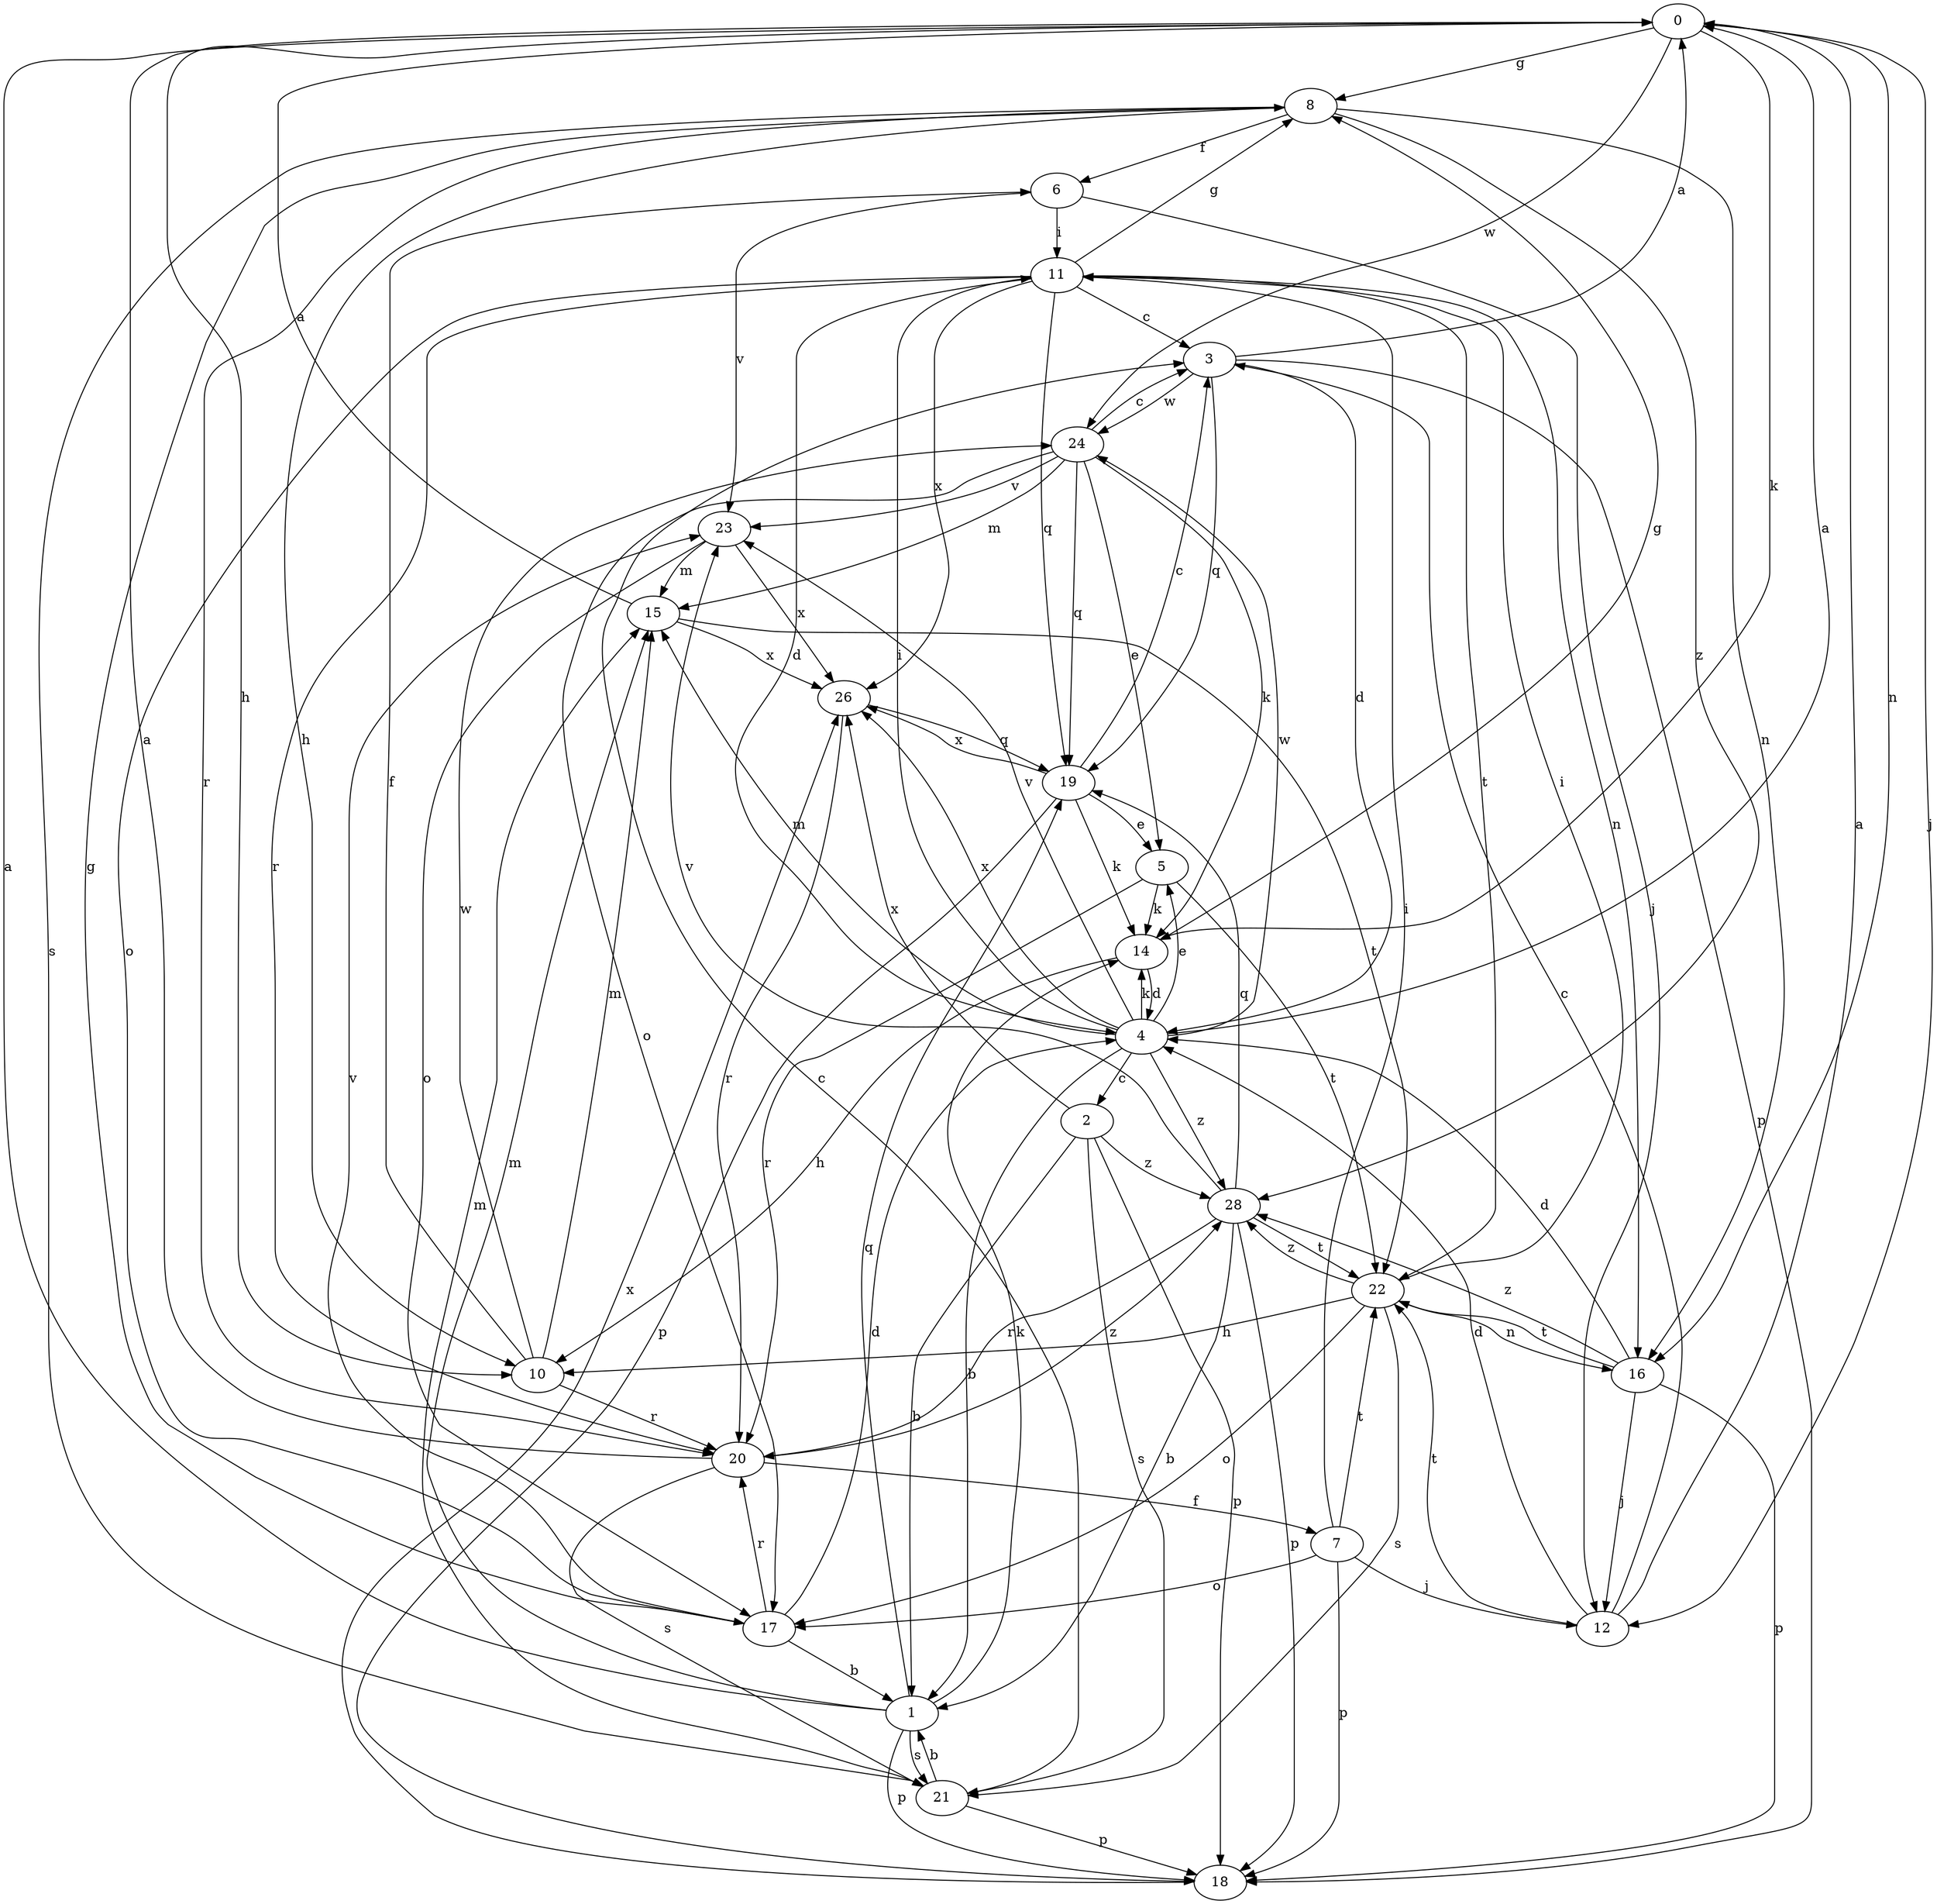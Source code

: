 strict digraph  {
0;
1;
2;
3;
4;
5;
6;
7;
8;
10;
11;
12;
14;
15;
16;
17;
18;
19;
20;
21;
22;
23;
24;
26;
28;
0 -> 8  [label=g];
0 -> 10  [label=h];
0 -> 12  [label=j];
0 -> 14  [label=k];
0 -> 16  [label=n];
0 -> 24  [label=w];
1 -> 0  [label=a];
1 -> 14  [label=k];
1 -> 15  [label=m];
1 -> 18  [label=p];
1 -> 19  [label=q];
1 -> 21  [label=s];
2 -> 1  [label=b];
2 -> 18  [label=p];
2 -> 21  [label=s];
2 -> 26  [label=x];
2 -> 28  [label=z];
3 -> 0  [label=a];
3 -> 4  [label=d];
3 -> 18  [label=p];
3 -> 19  [label=q];
3 -> 24  [label=w];
4 -> 0  [label=a];
4 -> 1  [label=b];
4 -> 2  [label=c];
4 -> 5  [label=e];
4 -> 11  [label=i];
4 -> 14  [label=k];
4 -> 15  [label=m];
4 -> 23  [label=v];
4 -> 24  [label=w];
4 -> 26  [label=x];
4 -> 28  [label=z];
5 -> 14  [label=k];
5 -> 20  [label=r];
5 -> 22  [label=t];
6 -> 11  [label=i];
6 -> 12  [label=j];
6 -> 23  [label=v];
7 -> 11  [label=i];
7 -> 12  [label=j];
7 -> 17  [label=o];
7 -> 18  [label=p];
7 -> 22  [label=t];
8 -> 6  [label=f];
8 -> 10  [label=h];
8 -> 16  [label=n];
8 -> 20  [label=r];
8 -> 21  [label=s];
8 -> 28  [label=z];
10 -> 6  [label=f];
10 -> 15  [label=m];
10 -> 20  [label=r];
10 -> 24  [label=w];
11 -> 3  [label=c];
11 -> 4  [label=d];
11 -> 8  [label=g];
11 -> 16  [label=n];
11 -> 17  [label=o];
11 -> 19  [label=q];
11 -> 20  [label=r];
11 -> 22  [label=t];
11 -> 26  [label=x];
12 -> 0  [label=a];
12 -> 3  [label=c];
12 -> 4  [label=d];
12 -> 22  [label=t];
14 -> 4  [label=d];
14 -> 8  [label=g];
14 -> 10  [label=h];
15 -> 0  [label=a];
15 -> 22  [label=t];
15 -> 26  [label=x];
16 -> 4  [label=d];
16 -> 12  [label=j];
16 -> 18  [label=p];
16 -> 22  [label=t];
16 -> 28  [label=z];
17 -> 1  [label=b];
17 -> 4  [label=d];
17 -> 8  [label=g];
17 -> 20  [label=r];
17 -> 23  [label=v];
18 -> 26  [label=x];
19 -> 3  [label=c];
19 -> 5  [label=e];
19 -> 14  [label=k];
19 -> 18  [label=p];
19 -> 26  [label=x];
20 -> 0  [label=a];
20 -> 7  [label=f];
20 -> 21  [label=s];
20 -> 28  [label=z];
21 -> 1  [label=b];
21 -> 3  [label=c];
21 -> 15  [label=m];
21 -> 18  [label=p];
22 -> 10  [label=h];
22 -> 11  [label=i];
22 -> 16  [label=n];
22 -> 17  [label=o];
22 -> 21  [label=s];
22 -> 28  [label=z];
23 -> 15  [label=m];
23 -> 17  [label=o];
23 -> 26  [label=x];
24 -> 3  [label=c];
24 -> 5  [label=e];
24 -> 14  [label=k];
24 -> 15  [label=m];
24 -> 17  [label=o];
24 -> 19  [label=q];
24 -> 23  [label=v];
26 -> 19  [label=q];
26 -> 20  [label=r];
28 -> 1  [label=b];
28 -> 18  [label=p];
28 -> 19  [label=q];
28 -> 20  [label=r];
28 -> 22  [label=t];
28 -> 23  [label=v];
}
